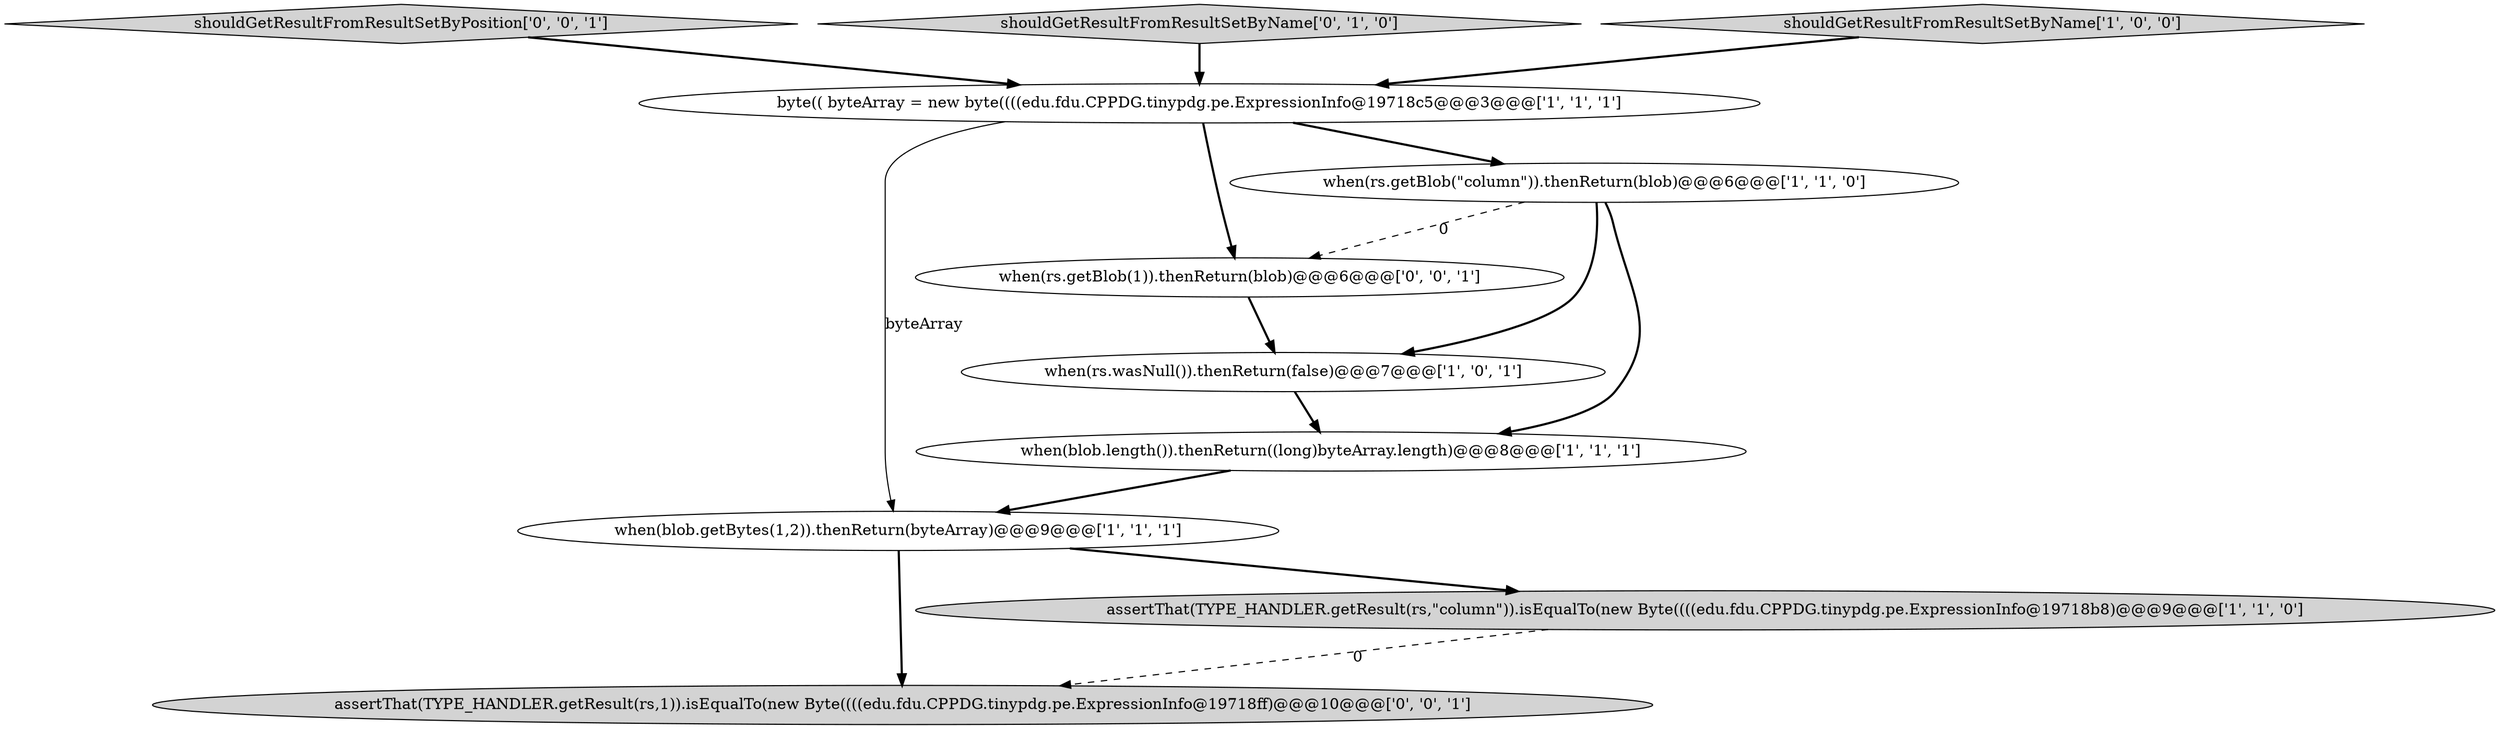 digraph {
4 [style = filled, label = "when(blob.getBytes(1,2)).thenReturn(byteArray)@@@9@@@['1', '1', '1']", fillcolor = white, shape = ellipse image = "AAA0AAABBB1BBB"];
9 [style = filled, label = "shouldGetResultFromResultSetByPosition['0', '0', '1']", fillcolor = lightgray, shape = diamond image = "AAA0AAABBB3BBB"];
6 [style = filled, label = "when(rs.wasNull()).thenReturn(false)@@@7@@@['1', '0', '1']", fillcolor = white, shape = ellipse image = "AAA0AAABBB1BBB"];
8 [style = filled, label = "when(rs.getBlob(1)).thenReturn(blob)@@@6@@@['0', '0', '1']", fillcolor = white, shape = ellipse image = "AAA0AAABBB3BBB"];
7 [style = filled, label = "shouldGetResultFromResultSetByName['0', '1', '0']", fillcolor = lightgray, shape = diamond image = "AAA0AAABBB2BBB"];
10 [style = filled, label = "assertThat(TYPE_HANDLER.getResult(rs,1)).isEqualTo(new Byte((((edu.fdu.CPPDG.tinypdg.pe.ExpressionInfo@19718ff)@@@10@@@['0', '0', '1']", fillcolor = lightgray, shape = ellipse image = "AAA0AAABBB3BBB"];
2 [style = filled, label = "when(rs.getBlob(\"column\")).thenReturn(blob)@@@6@@@['1', '1', '0']", fillcolor = white, shape = ellipse image = "AAA0AAABBB1BBB"];
3 [style = filled, label = "when(blob.length()).thenReturn((long)byteArray.length)@@@8@@@['1', '1', '1']", fillcolor = white, shape = ellipse image = "AAA0AAABBB1BBB"];
0 [style = filled, label = "byte(( byteArray = new byte((((edu.fdu.CPPDG.tinypdg.pe.ExpressionInfo@19718c5@@@3@@@['1', '1', '1']", fillcolor = white, shape = ellipse image = "AAA0AAABBB1BBB"];
5 [style = filled, label = "assertThat(TYPE_HANDLER.getResult(rs,\"column\")).isEqualTo(new Byte((((edu.fdu.CPPDG.tinypdg.pe.ExpressionInfo@19718b8)@@@9@@@['1', '1', '0']", fillcolor = lightgray, shape = ellipse image = "AAA0AAABBB1BBB"];
1 [style = filled, label = "shouldGetResultFromResultSetByName['1', '0', '0']", fillcolor = lightgray, shape = diamond image = "AAA0AAABBB1BBB"];
4->10 [style = bold, label=""];
6->3 [style = bold, label=""];
7->0 [style = bold, label=""];
8->6 [style = bold, label=""];
0->4 [style = solid, label="byteArray"];
1->0 [style = bold, label=""];
9->0 [style = bold, label=""];
5->10 [style = dashed, label="0"];
2->8 [style = dashed, label="0"];
4->5 [style = bold, label=""];
2->6 [style = bold, label=""];
3->4 [style = bold, label=""];
2->3 [style = bold, label=""];
0->2 [style = bold, label=""];
0->8 [style = bold, label=""];
}
